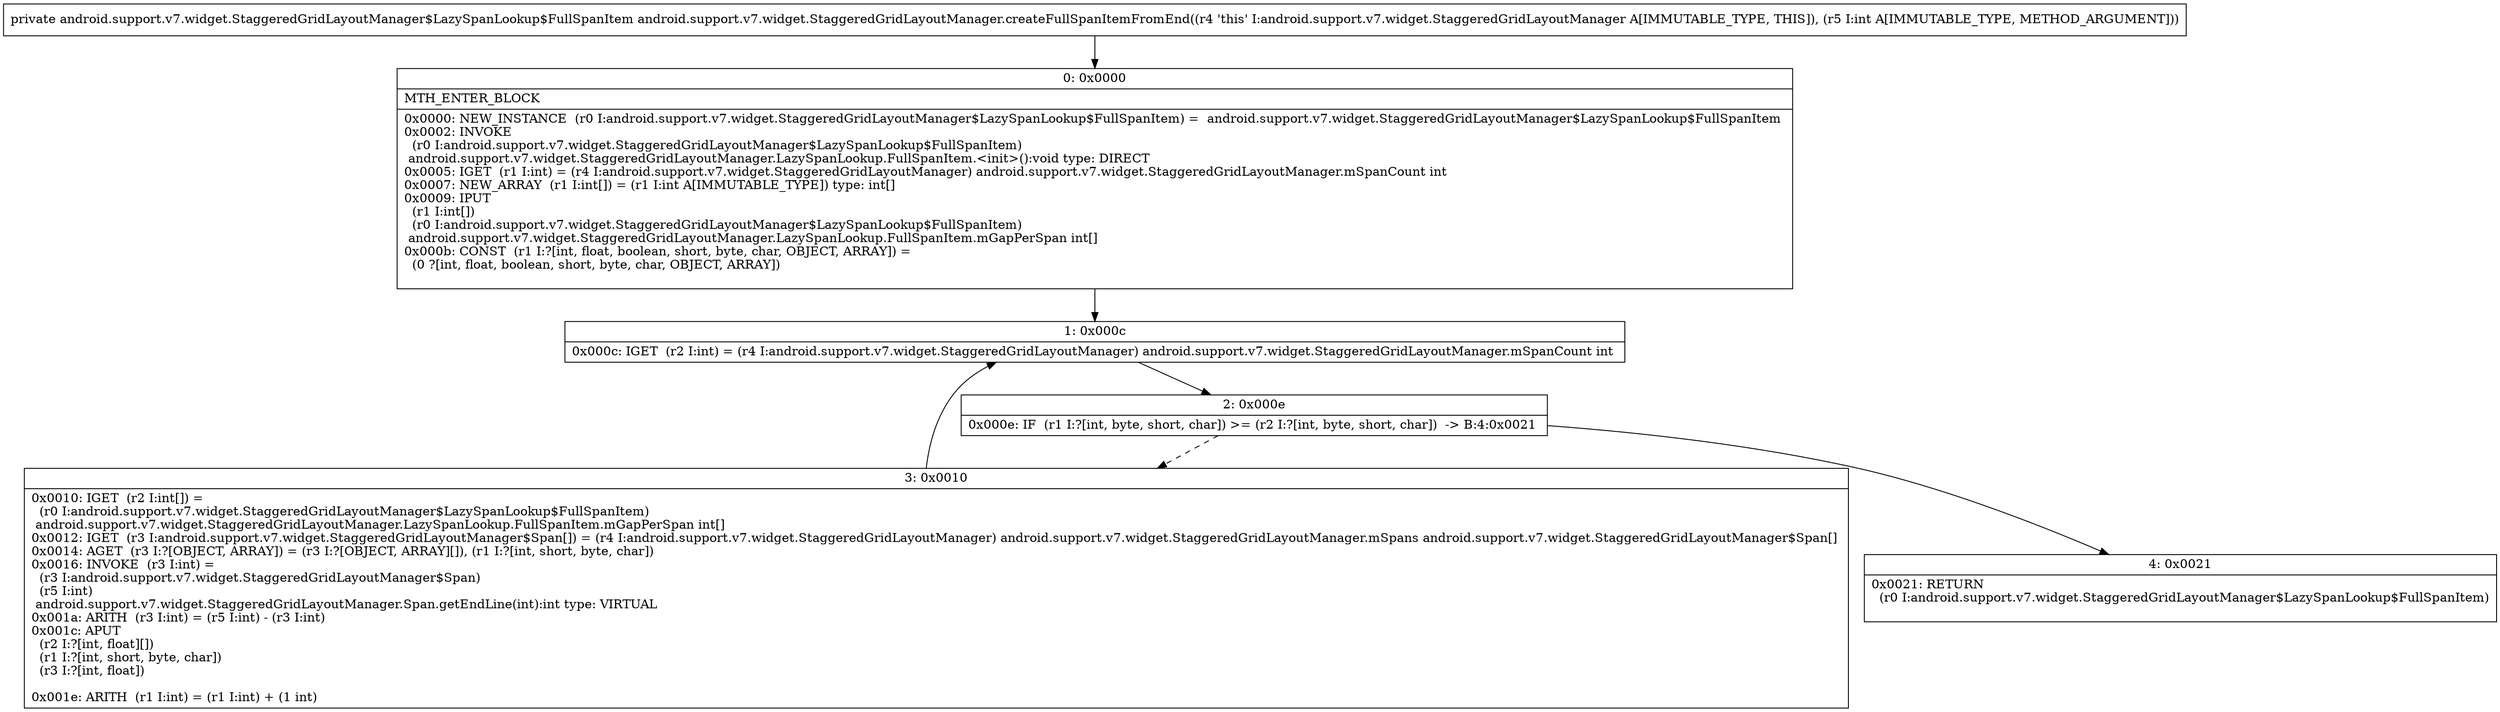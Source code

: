 digraph "CFG forandroid.support.v7.widget.StaggeredGridLayoutManager.createFullSpanItemFromEnd(I)Landroid\/support\/v7\/widget\/StaggeredGridLayoutManager$LazySpanLookup$FullSpanItem;" {
Node_0 [shape=record,label="{0\:\ 0x0000|MTH_ENTER_BLOCK\l|0x0000: NEW_INSTANCE  (r0 I:android.support.v7.widget.StaggeredGridLayoutManager$LazySpanLookup$FullSpanItem) =  android.support.v7.widget.StaggeredGridLayoutManager$LazySpanLookup$FullSpanItem \l0x0002: INVOKE  \l  (r0 I:android.support.v7.widget.StaggeredGridLayoutManager$LazySpanLookup$FullSpanItem)\l android.support.v7.widget.StaggeredGridLayoutManager.LazySpanLookup.FullSpanItem.\<init\>():void type: DIRECT \l0x0005: IGET  (r1 I:int) = (r4 I:android.support.v7.widget.StaggeredGridLayoutManager) android.support.v7.widget.StaggeredGridLayoutManager.mSpanCount int \l0x0007: NEW_ARRAY  (r1 I:int[]) = (r1 I:int A[IMMUTABLE_TYPE]) type: int[] \l0x0009: IPUT  \l  (r1 I:int[])\l  (r0 I:android.support.v7.widget.StaggeredGridLayoutManager$LazySpanLookup$FullSpanItem)\l android.support.v7.widget.StaggeredGridLayoutManager.LazySpanLookup.FullSpanItem.mGapPerSpan int[] \l0x000b: CONST  (r1 I:?[int, float, boolean, short, byte, char, OBJECT, ARRAY]) = \l  (0 ?[int, float, boolean, short, byte, char, OBJECT, ARRAY])\l \l}"];
Node_1 [shape=record,label="{1\:\ 0x000c|0x000c: IGET  (r2 I:int) = (r4 I:android.support.v7.widget.StaggeredGridLayoutManager) android.support.v7.widget.StaggeredGridLayoutManager.mSpanCount int \l}"];
Node_2 [shape=record,label="{2\:\ 0x000e|0x000e: IF  (r1 I:?[int, byte, short, char]) \>= (r2 I:?[int, byte, short, char])  \-\> B:4:0x0021 \l}"];
Node_3 [shape=record,label="{3\:\ 0x0010|0x0010: IGET  (r2 I:int[]) = \l  (r0 I:android.support.v7.widget.StaggeredGridLayoutManager$LazySpanLookup$FullSpanItem)\l android.support.v7.widget.StaggeredGridLayoutManager.LazySpanLookup.FullSpanItem.mGapPerSpan int[] \l0x0012: IGET  (r3 I:android.support.v7.widget.StaggeredGridLayoutManager$Span[]) = (r4 I:android.support.v7.widget.StaggeredGridLayoutManager) android.support.v7.widget.StaggeredGridLayoutManager.mSpans android.support.v7.widget.StaggeredGridLayoutManager$Span[] \l0x0014: AGET  (r3 I:?[OBJECT, ARRAY]) = (r3 I:?[OBJECT, ARRAY][]), (r1 I:?[int, short, byte, char]) \l0x0016: INVOKE  (r3 I:int) = \l  (r3 I:android.support.v7.widget.StaggeredGridLayoutManager$Span)\l  (r5 I:int)\l android.support.v7.widget.StaggeredGridLayoutManager.Span.getEndLine(int):int type: VIRTUAL \l0x001a: ARITH  (r3 I:int) = (r5 I:int) \- (r3 I:int) \l0x001c: APUT  \l  (r2 I:?[int, float][])\l  (r1 I:?[int, short, byte, char])\l  (r3 I:?[int, float])\l \l0x001e: ARITH  (r1 I:int) = (r1 I:int) + (1 int) \l}"];
Node_4 [shape=record,label="{4\:\ 0x0021|0x0021: RETURN  \l  (r0 I:android.support.v7.widget.StaggeredGridLayoutManager$LazySpanLookup$FullSpanItem)\l \l}"];
MethodNode[shape=record,label="{private android.support.v7.widget.StaggeredGridLayoutManager$LazySpanLookup$FullSpanItem android.support.v7.widget.StaggeredGridLayoutManager.createFullSpanItemFromEnd((r4 'this' I:android.support.v7.widget.StaggeredGridLayoutManager A[IMMUTABLE_TYPE, THIS]), (r5 I:int A[IMMUTABLE_TYPE, METHOD_ARGUMENT])) }"];
MethodNode -> Node_0;
Node_0 -> Node_1;
Node_1 -> Node_2;
Node_2 -> Node_3[style=dashed];
Node_2 -> Node_4;
Node_3 -> Node_1;
}

